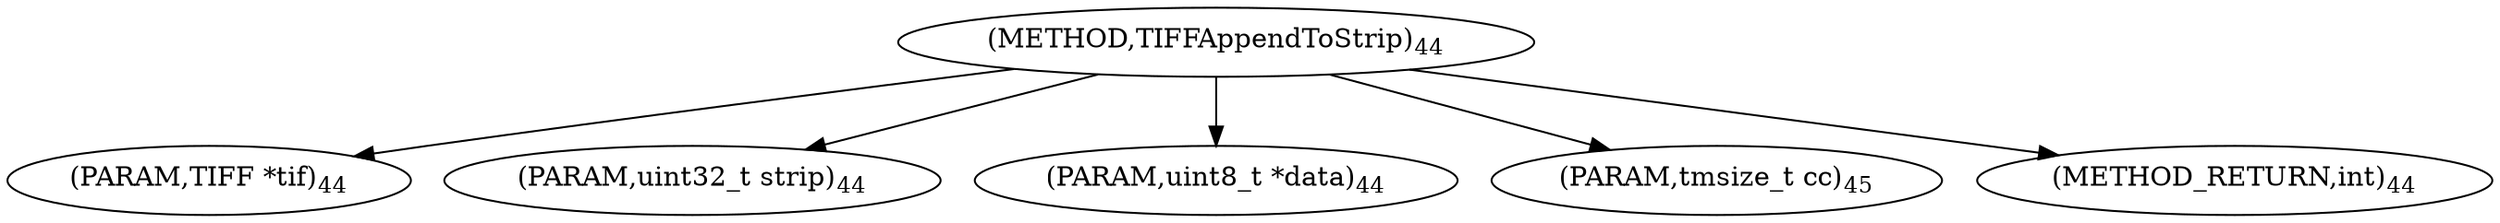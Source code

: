 digraph "TIFFAppendToStrip" {  
"30324" [label = <(METHOD,TIFFAppendToStrip)<SUB>44</SUB>> ]
"30325" [label = <(PARAM,TIFF *tif)<SUB>44</SUB>> ]
"30326" [label = <(PARAM,uint32_t strip)<SUB>44</SUB>> ]
"30327" [label = <(PARAM,uint8_t *data)<SUB>44</SUB>> ]
"30328" [label = <(PARAM,tmsize_t cc)<SUB>45</SUB>> ]
"30329" [label = <(METHOD_RETURN,int)<SUB>44</SUB>> ]
  "30324" -> "30325" 
  "30324" -> "30326" 
  "30324" -> "30327" 
  "30324" -> "30328" 
  "30324" -> "30329" 
}
